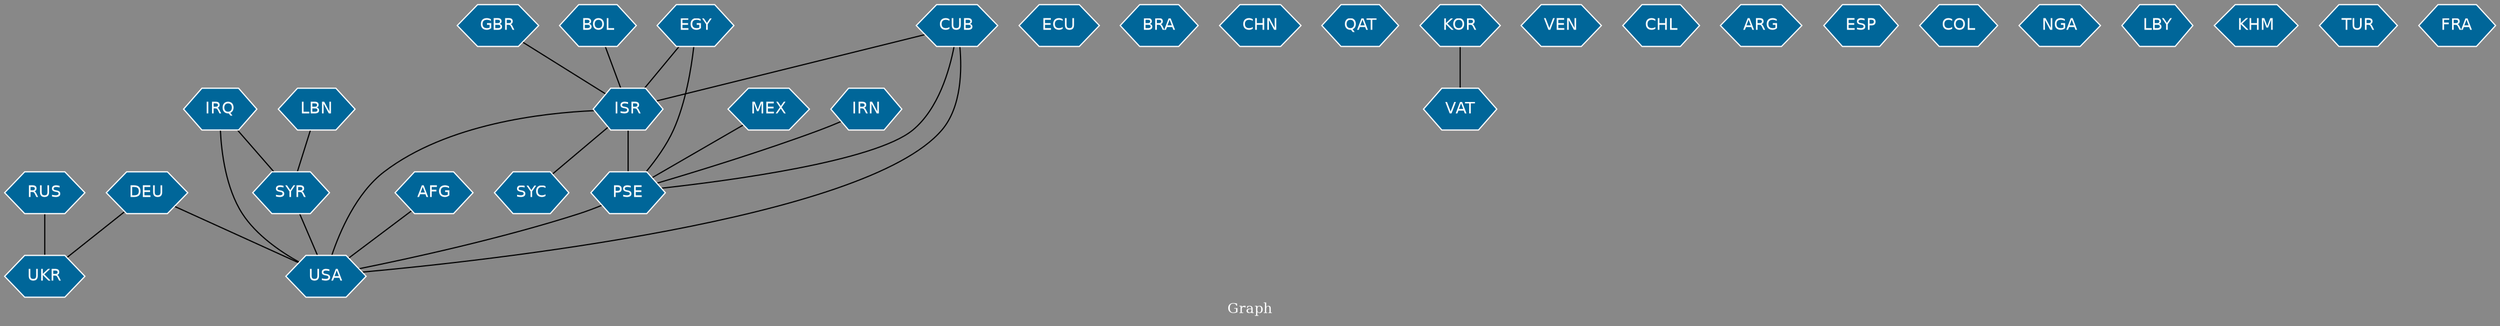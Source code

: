 // Countries together in item graph
graph {
	graph [bgcolor="#888888" fontcolor=white fontsize=12 label="Graph" outputorder=edgesfirst overlap=prism]
	node [color=white fillcolor="#006699" fontcolor=white fontname=Helvetica shape=hexagon style=filled]
	edge [arrowhead=open color=black fontcolor=white fontname=Courier fontsize=12]
		RUS [label=RUS]
		UKR [label=UKR]
		ISR [label=ISR]
		PSE [label=PSE]
		ECU [label=ECU]
		BRA [label=BRA]
		IRQ [label=IRQ]
		EGY [label=EGY]
		CHN [label=CHN]
		USA [label=USA]
		CUB [label=CUB]
		BOL [label=BOL]
		SYR [label=SYR]
		QAT [label=QAT]
		AFG [label=AFG]
		VAT [label=VAT]
		VEN [label=VEN]
		CHL [label=CHL]
		SYC [label=SYC]
		ARG [label=ARG]
		ESP [label=ESP]
		KOR [label=KOR]
		COL [label=COL]
		DEU [label=DEU]
		MEX [label=MEX]
		LBN [label=LBN]
		GBR [label=GBR]
		IRN [label=IRN]
		NGA [label=NGA]
		LBY [label=LBY]
		KHM [label=KHM]
		TUR [label=TUR]
		FRA [label=FRA]
			ISR -- SYC [weight=2]
			CUB -- PSE [weight=1]
			SYR -- USA [weight=2]
			DEU -- UKR [weight=1]
			ISR -- PSE [weight=12]
			EGY -- PSE [weight=1]
			MEX -- PSE [weight=1]
			IRQ -- USA [weight=2]
			EGY -- ISR [weight=2]
			BOL -- ISR [weight=1]
			KOR -- VAT [weight=1]
			GBR -- ISR [weight=1]
			AFG -- USA [weight=1]
			LBN -- SYR [weight=1]
			DEU -- USA [weight=1]
			CUB -- ISR [weight=1]
			PSE -- USA [weight=1]
			IRQ -- SYR [weight=1]
			CUB -- USA [weight=2]
			ISR -- USA [weight=1]
			RUS -- UKR [weight=9]
			IRN -- PSE [weight=1]
}